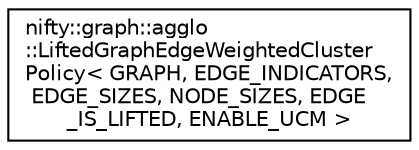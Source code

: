 digraph "Graphical Class Hierarchy"
{
  edge [fontname="Helvetica",fontsize="10",labelfontname="Helvetica",labelfontsize="10"];
  node [fontname="Helvetica",fontsize="10",shape=record];
  rankdir="LR";
  Node1 [label="nifty::graph::agglo\l::LiftedGraphEdgeWeightedCluster\lPolicy\< GRAPH, EDGE_INDICATORS,\l EDGE_SIZES, NODE_SIZES, EDGE\l_IS_LIFTED, ENABLE_UCM \>",height=0.2,width=0.4,color="black", fillcolor="white", style="filled",URL="$classnifty_1_1graph_1_1agglo_1_1LiftedGraphEdgeWeightedClusterPolicy.html"];
}
